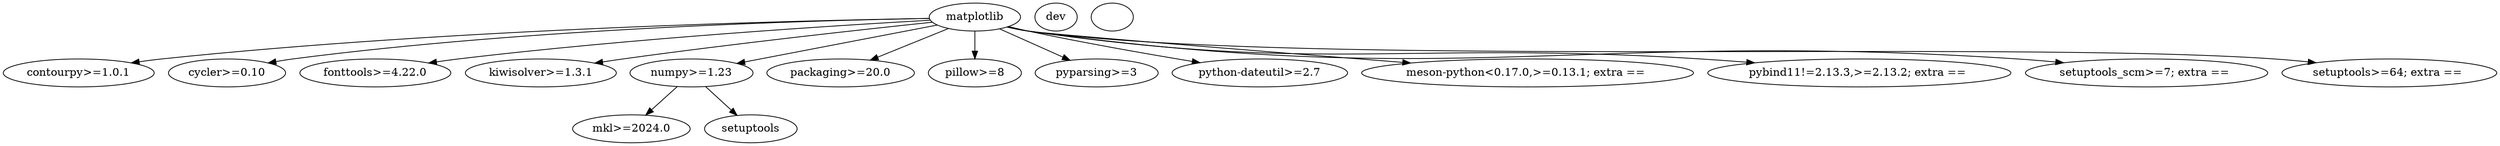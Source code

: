 digraph Dependencies {
    "matplotlib" -> "contourpy>=1.0.1";
    "matplotlib" -> "cycler>=0.10";
    "matplotlib" -> "fonttools>=4.22.0";
    "matplotlib" -> "kiwisolver>=1.3.1";
    "matplotlib" -> "numpy>=1.23";
    "numpy>=1.23" -> "mkl>=2024.0";
    "numpy>=1.23" -> "setuptools";
    "matplotlib" -> "packaging>=20.0";
    "matplotlib" -> "pillow>=8";
    "matplotlib" -> "pyparsing>=3";
    "matplotlib" -> "python-dateutil>=2.7";
    "matplotlib" -> "meson-python<0.17.0,>=0.13.1; extra == "dev"";
    "matplotlib" -> "pybind11!=2.13.3,>=2.13.2; extra == "dev"";
    "matplotlib" -> "setuptools_scm>=7; extra == "dev"";
    "matplotlib" -> "setuptools>=64; extra == "dev"";
}
